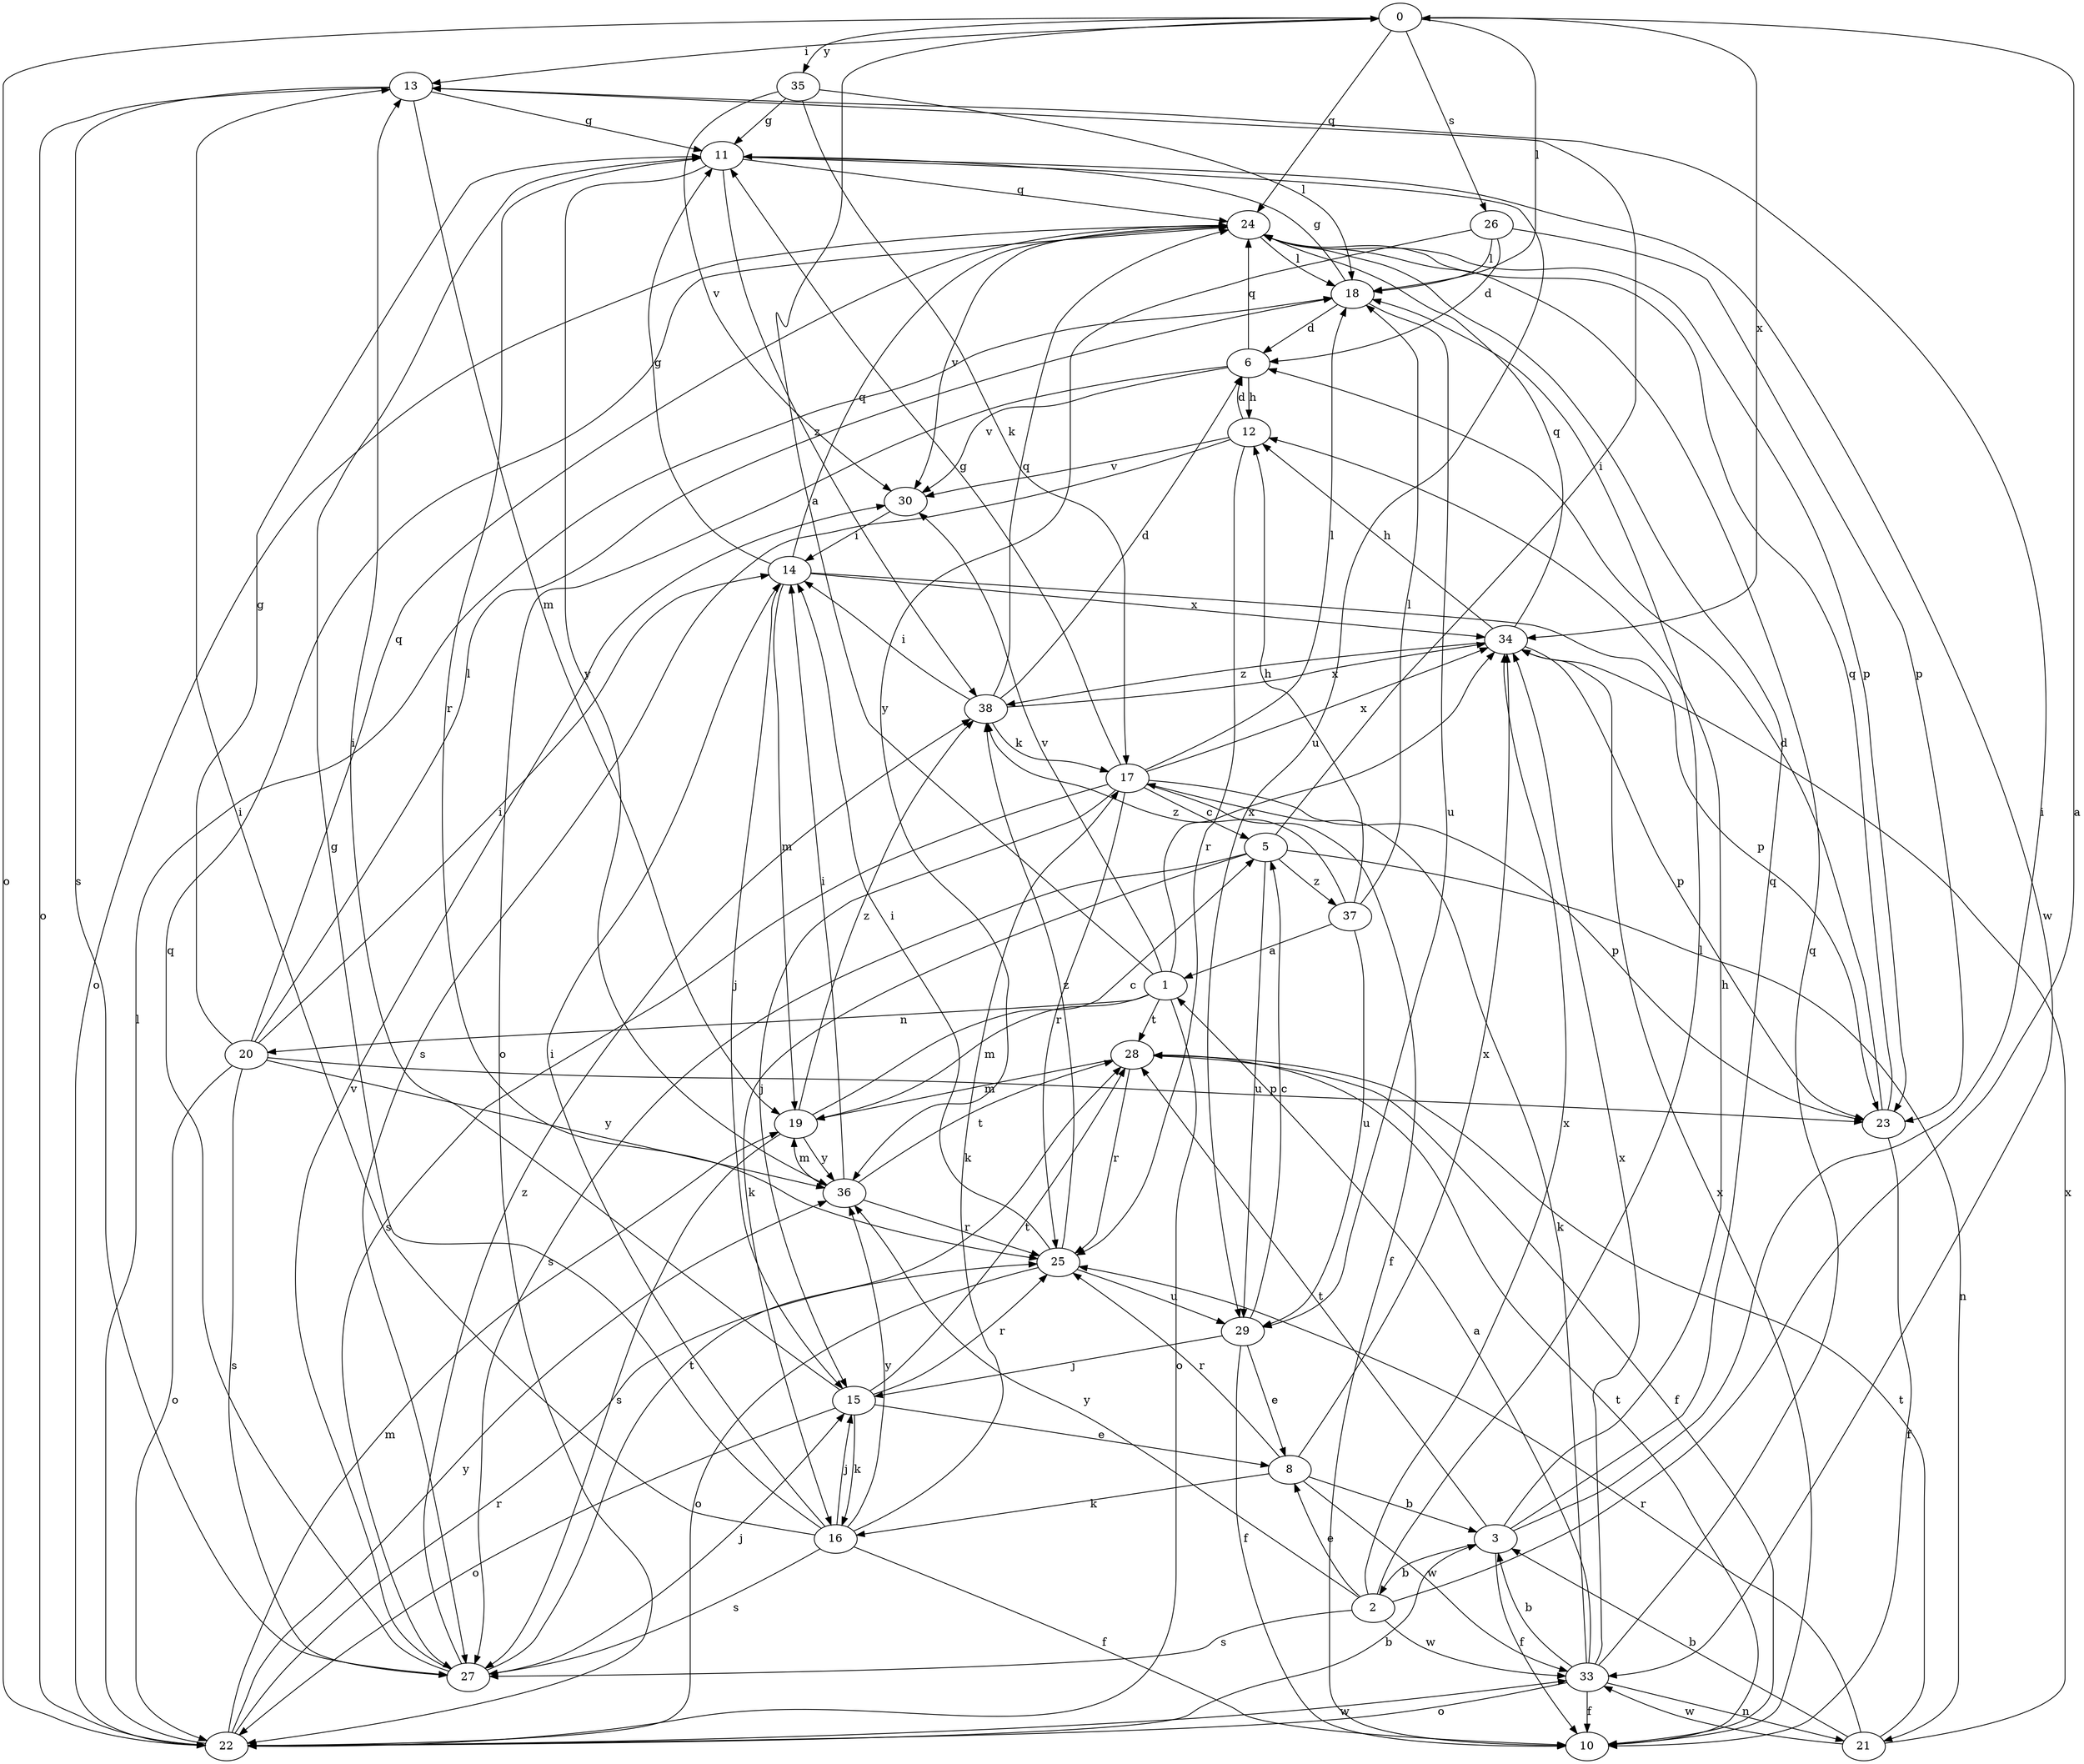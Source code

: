 strict digraph  {
0;
1;
2;
3;
5;
6;
8;
10;
11;
12;
13;
14;
15;
16;
17;
18;
19;
20;
21;
22;
23;
24;
25;
26;
27;
28;
29;
30;
33;
34;
35;
36;
37;
38;
0 -> 13  [label=i];
0 -> 18  [label=l];
0 -> 22  [label=o];
0 -> 24  [label=q];
0 -> 26  [label=s];
0 -> 34  [label=x];
0 -> 35  [label=y];
1 -> 0  [label=a];
1 -> 19  [label=m];
1 -> 20  [label=n];
1 -> 22  [label=o];
1 -> 28  [label=t];
1 -> 30  [label=v];
1 -> 34  [label=x];
2 -> 0  [label=a];
2 -> 8  [label=e];
2 -> 18  [label=l];
2 -> 27  [label=s];
2 -> 33  [label=w];
2 -> 34  [label=x];
2 -> 36  [label=y];
3 -> 2  [label=b];
3 -> 10  [label=f];
3 -> 12  [label=h];
3 -> 13  [label=i];
3 -> 24  [label=q];
3 -> 28  [label=t];
5 -> 13  [label=i];
5 -> 16  [label=k];
5 -> 21  [label=n];
5 -> 27  [label=s];
5 -> 29  [label=u];
5 -> 37  [label=z];
6 -> 12  [label=h];
6 -> 22  [label=o];
6 -> 24  [label=q];
6 -> 30  [label=v];
8 -> 3  [label=b];
8 -> 16  [label=k];
8 -> 25  [label=r];
8 -> 33  [label=w];
8 -> 34  [label=x];
10 -> 28  [label=t];
10 -> 34  [label=x];
11 -> 24  [label=q];
11 -> 25  [label=r];
11 -> 29  [label=u];
11 -> 33  [label=w];
11 -> 36  [label=y];
11 -> 38  [label=z];
12 -> 6  [label=d];
12 -> 25  [label=r];
12 -> 27  [label=s];
12 -> 30  [label=v];
13 -> 11  [label=g];
13 -> 19  [label=m];
13 -> 22  [label=o];
13 -> 27  [label=s];
14 -> 11  [label=g];
14 -> 15  [label=j];
14 -> 19  [label=m];
14 -> 23  [label=p];
14 -> 24  [label=q];
14 -> 34  [label=x];
15 -> 8  [label=e];
15 -> 13  [label=i];
15 -> 16  [label=k];
15 -> 22  [label=o];
15 -> 25  [label=r];
15 -> 28  [label=t];
16 -> 10  [label=f];
16 -> 11  [label=g];
16 -> 13  [label=i];
16 -> 14  [label=i];
16 -> 15  [label=j];
16 -> 17  [label=k];
16 -> 27  [label=s];
16 -> 36  [label=y];
17 -> 5  [label=c];
17 -> 10  [label=f];
17 -> 11  [label=g];
17 -> 15  [label=j];
17 -> 18  [label=l];
17 -> 23  [label=p];
17 -> 25  [label=r];
17 -> 27  [label=s];
17 -> 34  [label=x];
18 -> 6  [label=d];
18 -> 11  [label=g];
18 -> 29  [label=u];
19 -> 5  [label=c];
19 -> 27  [label=s];
19 -> 36  [label=y];
19 -> 38  [label=z];
20 -> 11  [label=g];
20 -> 14  [label=i];
20 -> 18  [label=l];
20 -> 22  [label=o];
20 -> 23  [label=p];
20 -> 24  [label=q];
20 -> 27  [label=s];
20 -> 36  [label=y];
21 -> 3  [label=b];
21 -> 25  [label=r];
21 -> 28  [label=t];
21 -> 33  [label=w];
21 -> 34  [label=x];
22 -> 3  [label=b];
22 -> 18  [label=l];
22 -> 19  [label=m];
22 -> 25  [label=r];
22 -> 33  [label=w];
22 -> 36  [label=y];
23 -> 6  [label=d];
23 -> 10  [label=f];
23 -> 24  [label=q];
24 -> 18  [label=l];
24 -> 22  [label=o];
24 -> 23  [label=p];
24 -> 30  [label=v];
25 -> 14  [label=i];
25 -> 22  [label=o];
25 -> 29  [label=u];
25 -> 38  [label=z];
26 -> 6  [label=d];
26 -> 18  [label=l];
26 -> 23  [label=p];
26 -> 36  [label=y];
27 -> 15  [label=j];
27 -> 24  [label=q];
27 -> 28  [label=t];
27 -> 30  [label=v];
27 -> 38  [label=z];
28 -> 10  [label=f];
28 -> 19  [label=m];
28 -> 25  [label=r];
29 -> 5  [label=c];
29 -> 8  [label=e];
29 -> 10  [label=f];
29 -> 15  [label=j];
30 -> 14  [label=i];
33 -> 1  [label=a];
33 -> 3  [label=b];
33 -> 10  [label=f];
33 -> 17  [label=k];
33 -> 21  [label=n];
33 -> 22  [label=o];
33 -> 24  [label=q];
33 -> 34  [label=x];
34 -> 12  [label=h];
34 -> 23  [label=p];
34 -> 24  [label=q];
34 -> 38  [label=z];
35 -> 11  [label=g];
35 -> 17  [label=k];
35 -> 18  [label=l];
35 -> 30  [label=v];
36 -> 14  [label=i];
36 -> 19  [label=m];
36 -> 25  [label=r];
36 -> 28  [label=t];
37 -> 1  [label=a];
37 -> 12  [label=h];
37 -> 18  [label=l];
37 -> 29  [label=u];
37 -> 38  [label=z];
38 -> 6  [label=d];
38 -> 14  [label=i];
38 -> 17  [label=k];
38 -> 24  [label=q];
38 -> 34  [label=x];
}
